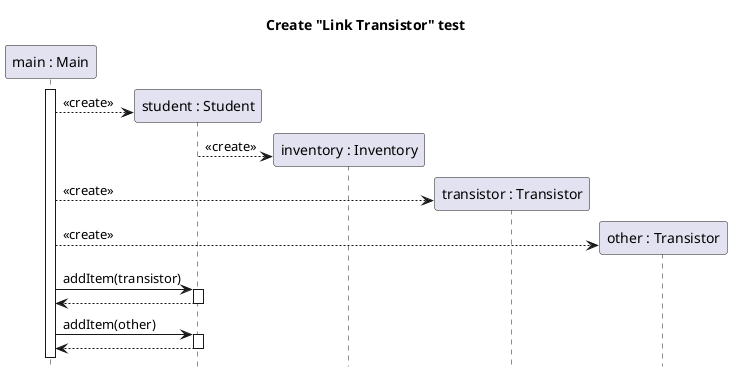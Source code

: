 @startuml link-transistor-create

title Create "Link Transistor" test
hide footbox
skinparam SequenceReferenceBackgroundColor white

participant "main : Main" as main
participant "student : Student" as student
participant "inventory : Inventory" as inventory
participant "transistor : Transistor" as transistor
participant "other : Transistor" as other

main++
create student
main --> student : <<create>>

create inventory
student --> inventory : <<create>>

create transistor
main --> transistor : <<create>>

create other
main --> other : <<create>>

main -> student ++: addItem(transistor)
return
main -> student ++: addItem(other)
return

@enduml
